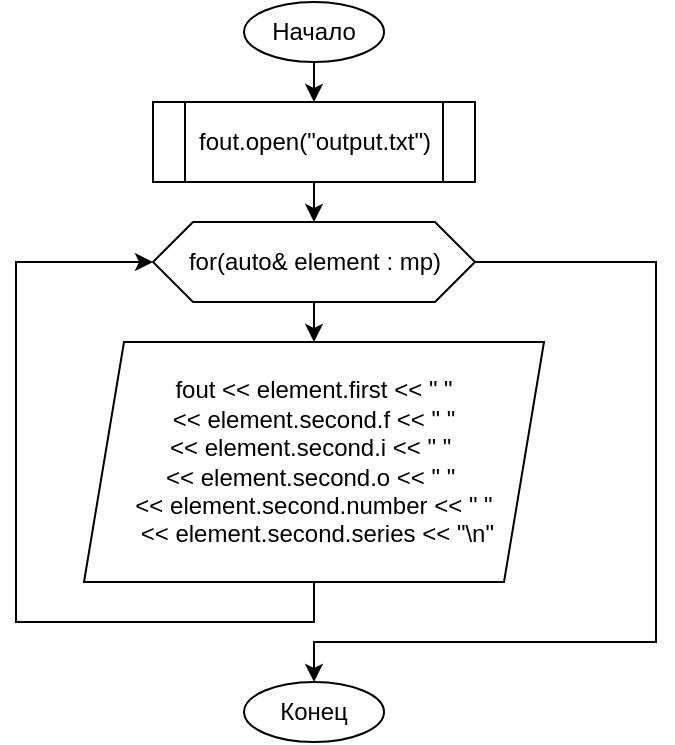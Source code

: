 <mxfile version="25.0.3">
  <diagram name="Страница — 1" id="eGe1P7UBPLL7jYQGGERw">
    <mxGraphModel dx="749" dy="1853" grid="1" gridSize="10" guides="1" tooltips="1" connect="1" arrows="1" fold="1" page="1" pageScale="1" pageWidth="827" pageHeight="1169" math="0" shadow="0">
      <root>
        <mxCell id="0" />
        <mxCell id="1" parent="0" />
        <mxCell id="dVFjlMdGkONHJsSrZExQ-3" style="edgeStyle=orthogonalEdgeStyle;rounded=0;orthogonalLoop=1;jettySize=auto;html=1;exitX=0.5;exitY=1;exitDx=0;exitDy=0;entryX=0.5;entryY=0;entryDx=0;entryDy=0;" edge="1" parent="1" source="dVFjlMdGkONHJsSrZExQ-1" target="dVFjlMdGkONHJsSrZExQ-2">
          <mxGeometry relative="1" as="geometry" />
        </mxCell>
        <mxCell id="dVFjlMdGkONHJsSrZExQ-1" value="Начало" style="ellipse;whiteSpace=wrap;html=1;" vertex="1" parent="1">
          <mxGeometry x="344" y="70" width="70" height="30" as="geometry" />
        </mxCell>
        <mxCell id="dVFjlMdGkONHJsSrZExQ-5" style="edgeStyle=orthogonalEdgeStyle;rounded=0;orthogonalLoop=1;jettySize=auto;html=1;exitX=0.5;exitY=1;exitDx=0;exitDy=0;entryX=0.5;entryY=0;entryDx=0;entryDy=0;" edge="1" parent="1" source="dVFjlMdGkONHJsSrZExQ-2" target="dVFjlMdGkONHJsSrZExQ-4">
          <mxGeometry relative="1" as="geometry" />
        </mxCell>
        <mxCell id="dVFjlMdGkONHJsSrZExQ-2" value="fout.open(&quot;output.txt&quot;)" style="shape=process;whiteSpace=wrap;html=1;backgroundOutline=1;" vertex="1" parent="1">
          <mxGeometry x="298.5" y="120" width="161" height="40" as="geometry" />
        </mxCell>
        <mxCell id="dVFjlMdGkONHJsSrZExQ-7" style="edgeStyle=orthogonalEdgeStyle;rounded=0;orthogonalLoop=1;jettySize=auto;html=1;exitX=0.5;exitY=1;exitDx=0;exitDy=0;entryX=0.5;entryY=0;entryDx=0;entryDy=0;" edge="1" parent="1" source="dVFjlMdGkONHJsSrZExQ-4" target="dVFjlMdGkONHJsSrZExQ-6">
          <mxGeometry relative="1" as="geometry" />
        </mxCell>
        <mxCell id="dVFjlMdGkONHJsSrZExQ-10" style="edgeStyle=orthogonalEdgeStyle;rounded=0;orthogonalLoop=1;jettySize=auto;html=1;exitX=1;exitY=0.5;exitDx=0;exitDy=0;entryX=0.5;entryY=0;entryDx=0;entryDy=0;" edge="1" parent="1" source="dVFjlMdGkONHJsSrZExQ-4" target="dVFjlMdGkONHJsSrZExQ-9">
          <mxGeometry relative="1" as="geometry">
            <Array as="points">
              <mxPoint x="550" y="200" />
              <mxPoint x="550" y="390" />
              <mxPoint x="379" y="390" />
            </Array>
          </mxGeometry>
        </mxCell>
        <mxCell id="dVFjlMdGkONHJsSrZExQ-4" value="for(auto&amp;amp; element : mp)" style="shape=hexagon;perimeter=hexagonPerimeter2;whiteSpace=wrap;html=1;fixedSize=1;" vertex="1" parent="1">
          <mxGeometry x="298.5" y="180" width="161" height="40" as="geometry" />
        </mxCell>
        <mxCell id="dVFjlMdGkONHJsSrZExQ-8" style="edgeStyle=orthogonalEdgeStyle;rounded=0;orthogonalLoop=1;jettySize=auto;html=1;exitX=0.5;exitY=1;exitDx=0;exitDy=0;entryX=0;entryY=0.5;entryDx=0;entryDy=0;" edge="1" parent="1" source="dVFjlMdGkONHJsSrZExQ-6" target="dVFjlMdGkONHJsSrZExQ-4">
          <mxGeometry relative="1" as="geometry">
            <Array as="points">
              <mxPoint x="379" y="380" />
              <mxPoint x="230" y="380" />
              <mxPoint x="230" y="200" />
            </Array>
          </mxGeometry>
        </mxCell>
        <mxCell id="dVFjlMdGkONHJsSrZExQ-6" value="fout &amp;lt;&amp;lt; element.first &amp;lt;&amp;lt; &quot; &quot;&lt;div&gt;&amp;nbsp;&amp;lt;&amp;lt; element.second.f &amp;lt;&amp;lt; &quot; &quot;&amp;nbsp;&lt;/div&gt;&lt;div&gt;&amp;lt;&amp;lt; element.second.i &amp;lt;&amp;lt; &quot; &quot;&amp;nbsp;&lt;/div&gt;&lt;div&gt;&amp;lt;&amp;lt; element.second.o &amp;lt;&amp;lt; &quot; &quot;&amp;nbsp;&lt;/div&gt;&lt;div&gt;&amp;lt;&amp;lt; element.second.number &amp;lt;&amp;lt; &quot; &quot;&lt;/div&gt;&lt;div&gt;&amp;nbsp;&amp;lt;&amp;lt; element.second.series &amp;lt;&amp;lt; &quot;\n&quot;&lt;/div&gt;" style="shape=parallelogram;perimeter=parallelogramPerimeter;whiteSpace=wrap;html=1;fixedSize=1;" vertex="1" parent="1">
          <mxGeometry x="264" y="240" width="230" height="120" as="geometry" />
        </mxCell>
        <mxCell id="dVFjlMdGkONHJsSrZExQ-9" value="Конец" style="ellipse;whiteSpace=wrap;html=1;" vertex="1" parent="1">
          <mxGeometry x="344" y="410" width="70" height="30" as="geometry" />
        </mxCell>
      </root>
    </mxGraphModel>
  </diagram>
</mxfile>

